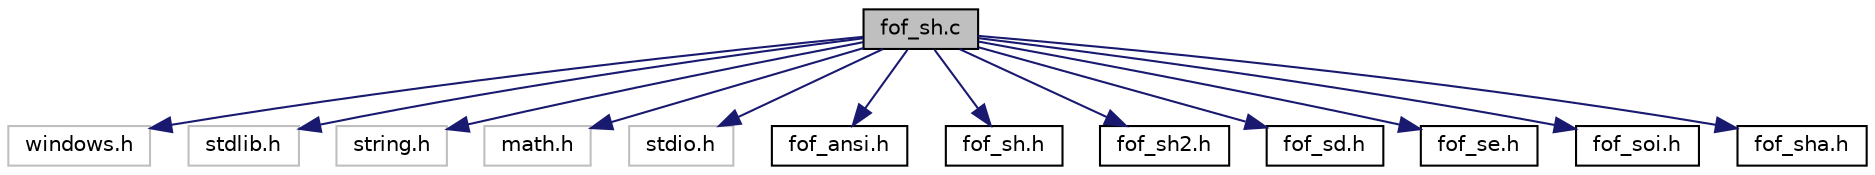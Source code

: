 digraph "fof_sh.c"
{
  edge [fontname="Helvetica",fontsize="10",labelfontname="Helvetica",labelfontsize="10"];
  node [fontname="Helvetica",fontsize="10",shape=record];
  Node1 [label="fof_sh.c",height=0.2,width=0.4,color="black", fillcolor="grey75", style="filled", fontcolor="black"];
  Node1 -> Node2 [color="midnightblue",fontsize="10",style="solid",fontname="Helvetica"];
  Node2 [label="windows.h",height=0.2,width=0.4,color="grey75", fillcolor="white", style="filled"];
  Node1 -> Node3 [color="midnightblue",fontsize="10",style="solid",fontname="Helvetica"];
  Node3 [label="stdlib.h",height=0.2,width=0.4,color="grey75", fillcolor="white", style="filled"];
  Node1 -> Node4 [color="midnightblue",fontsize="10",style="solid",fontname="Helvetica"];
  Node4 [label="string.h",height=0.2,width=0.4,color="grey75", fillcolor="white", style="filled"];
  Node1 -> Node5 [color="midnightblue",fontsize="10",style="solid",fontname="Helvetica"];
  Node5 [label="math.h",height=0.2,width=0.4,color="grey75", fillcolor="white", style="filled"];
  Node1 -> Node6 [color="midnightblue",fontsize="10",style="solid",fontname="Helvetica"];
  Node6 [label="stdio.h",height=0.2,width=0.4,color="grey75", fillcolor="white", style="filled"];
  Node1 -> Node7 [color="midnightblue",fontsize="10",style="solid",fontname="Helvetica"];
  Node7 [label="fof_ansi.h",height=0.2,width=0.4,color="black", fillcolor="white", style="filled",URL="$fof__ansi_8h.html"];
  Node1 -> Node8 [color="midnightblue",fontsize="10",style="solid",fontname="Helvetica"];
  Node8 [label="fof_sh.h",height=0.2,width=0.4,color="black", fillcolor="white", style="filled",URL="$fof__sh_8h.html"];
  Node1 -> Node9 [color="midnightblue",fontsize="10",style="solid",fontname="Helvetica"];
  Node9 [label="fof_sh2.h",height=0.2,width=0.4,color="black", fillcolor="white", style="filled",URL="$fof__sh2_8h.html"];
  Node1 -> Node10 [color="midnightblue",fontsize="10",style="solid",fontname="Helvetica"];
  Node10 [label="fof_sd.h",height=0.2,width=0.4,color="black", fillcolor="white", style="filled",URL="$fof__sd_8h.html"];
  Node1 -> Node11 [color="midnightblue",fontsize="10",style="solid",fontname="Helvetica"];
  Node11 [label="fof_se.h",height=0.2,width=0.4,color="black", fillcolor="white", style="filled",URL="$fof__se_8h.html"];
  Node1 -> Node12 [color="midnightblue",fontsize="10",style="solid",fontname="Helvetica"];
  Node12 [label="fof_soi.h",height=0.2,width=0.4,color="black", fillcolor="white", style="filled",URL="$fof__soi_8h.html"];
  Node1 -> Node13 [color="midnightblue",fontsize="10",style="solid",fontname="Helvetica"];
  Node13 [label="fof_sha.h",height=0.2,width=0.4,color="black", fillcolor="white", style="filled",URL="$fof__sha_8h.html"];
}

